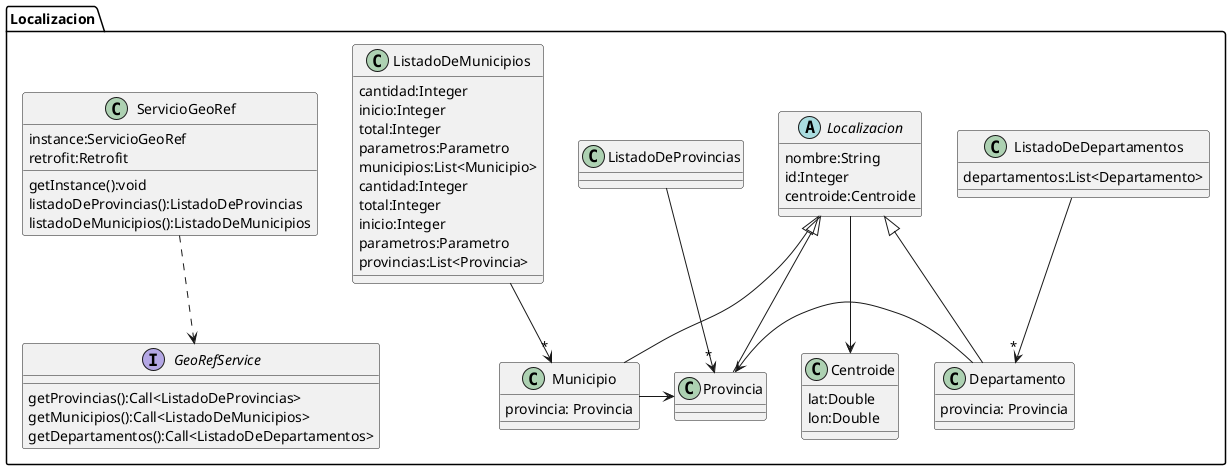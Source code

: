 @startuml
'https://plantuml.com/class-diagram

package Localizacion{

    abstract class Localizacion {
        nombre:String
        id:Integer
        centroide:Centroide
    }

    class Municipio{
        provincia: Provincia
    }

    class Provincia{}

    class Departamento{
        provincia: Provincia
    }

    class Centroide{
        lat:Double
        lon:Double
    }

    class ListadoDeDepartamentos {
        departamentos:List<Departamento>
    }

    class ListadoDeMunicipios {
        cantidad:Integer
        inicio:Integer
        total:Integer
        parametros:Parametro
        municipios:List<Municipio>
    }

    class ListadoDeMunicipios {
        cantidad:Integer
        total:Integer
        inicio:Integer
        parametros:Parametro
        provincias:List<Provincia>
    }

    interface GeoRefService {

        getProvincias():Call<ListadoDeProvincias>
        getMunicipios():Call<ListadoDeMunicipios>
        getDepartamentos():Call<ListadoDeDepartamentos>
    }

    class ServicioGeoRef {
        instance:ServicioGeoRef
        retrofit:Retrofit

        getInstance():void
        listadoDeProvincias():ListadoDeProvincias
        listadoDeMunicipios():ListadoDeMunicipios
    }

    Municipio-up-|>Localizacion
    Provincia-up-|>Localizacion
    Departamento-up-|>Localizacion
    Municipio-right->Provincia
    Departamento-left->Provincia
    Localizacion-->Centroide

    ListadoDeMunicipios-->"*"Municipio
    ListadoDeProvincias-->"*"Provincia
    ListadoDeDepartamentos-->"*"Departamento

    ServicioGeoRef..>GeoRefService
}

@enduml